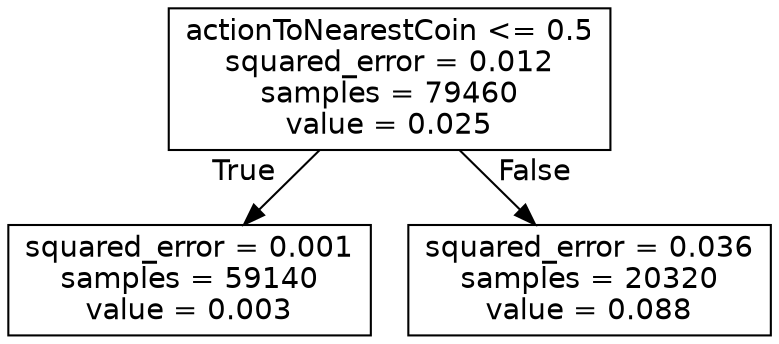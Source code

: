 digraph Tree {
node [shape=box, fontname="helvetica"] ;
edge [fontname="helvetica"] ;
0 [label="actionToNearestCoin <= 0.5\nsquared_error = 0.012\nsamples = 79460\nvalue = 0.025"] ;
1 [label="squared_error = 0.001\nsamples = 59140\nvalue = 0.003"] ;
0 -> 1 [labeldistance=2.5, labelangle=45, headlabel="True"] ;
2 [label="squared_error = 0.036\nsamples = 20320\nvalue = 0.088"] ;
0 -> 2 [labeldistance=2.5, labelangle=-45, headlabel="False"] ;
}